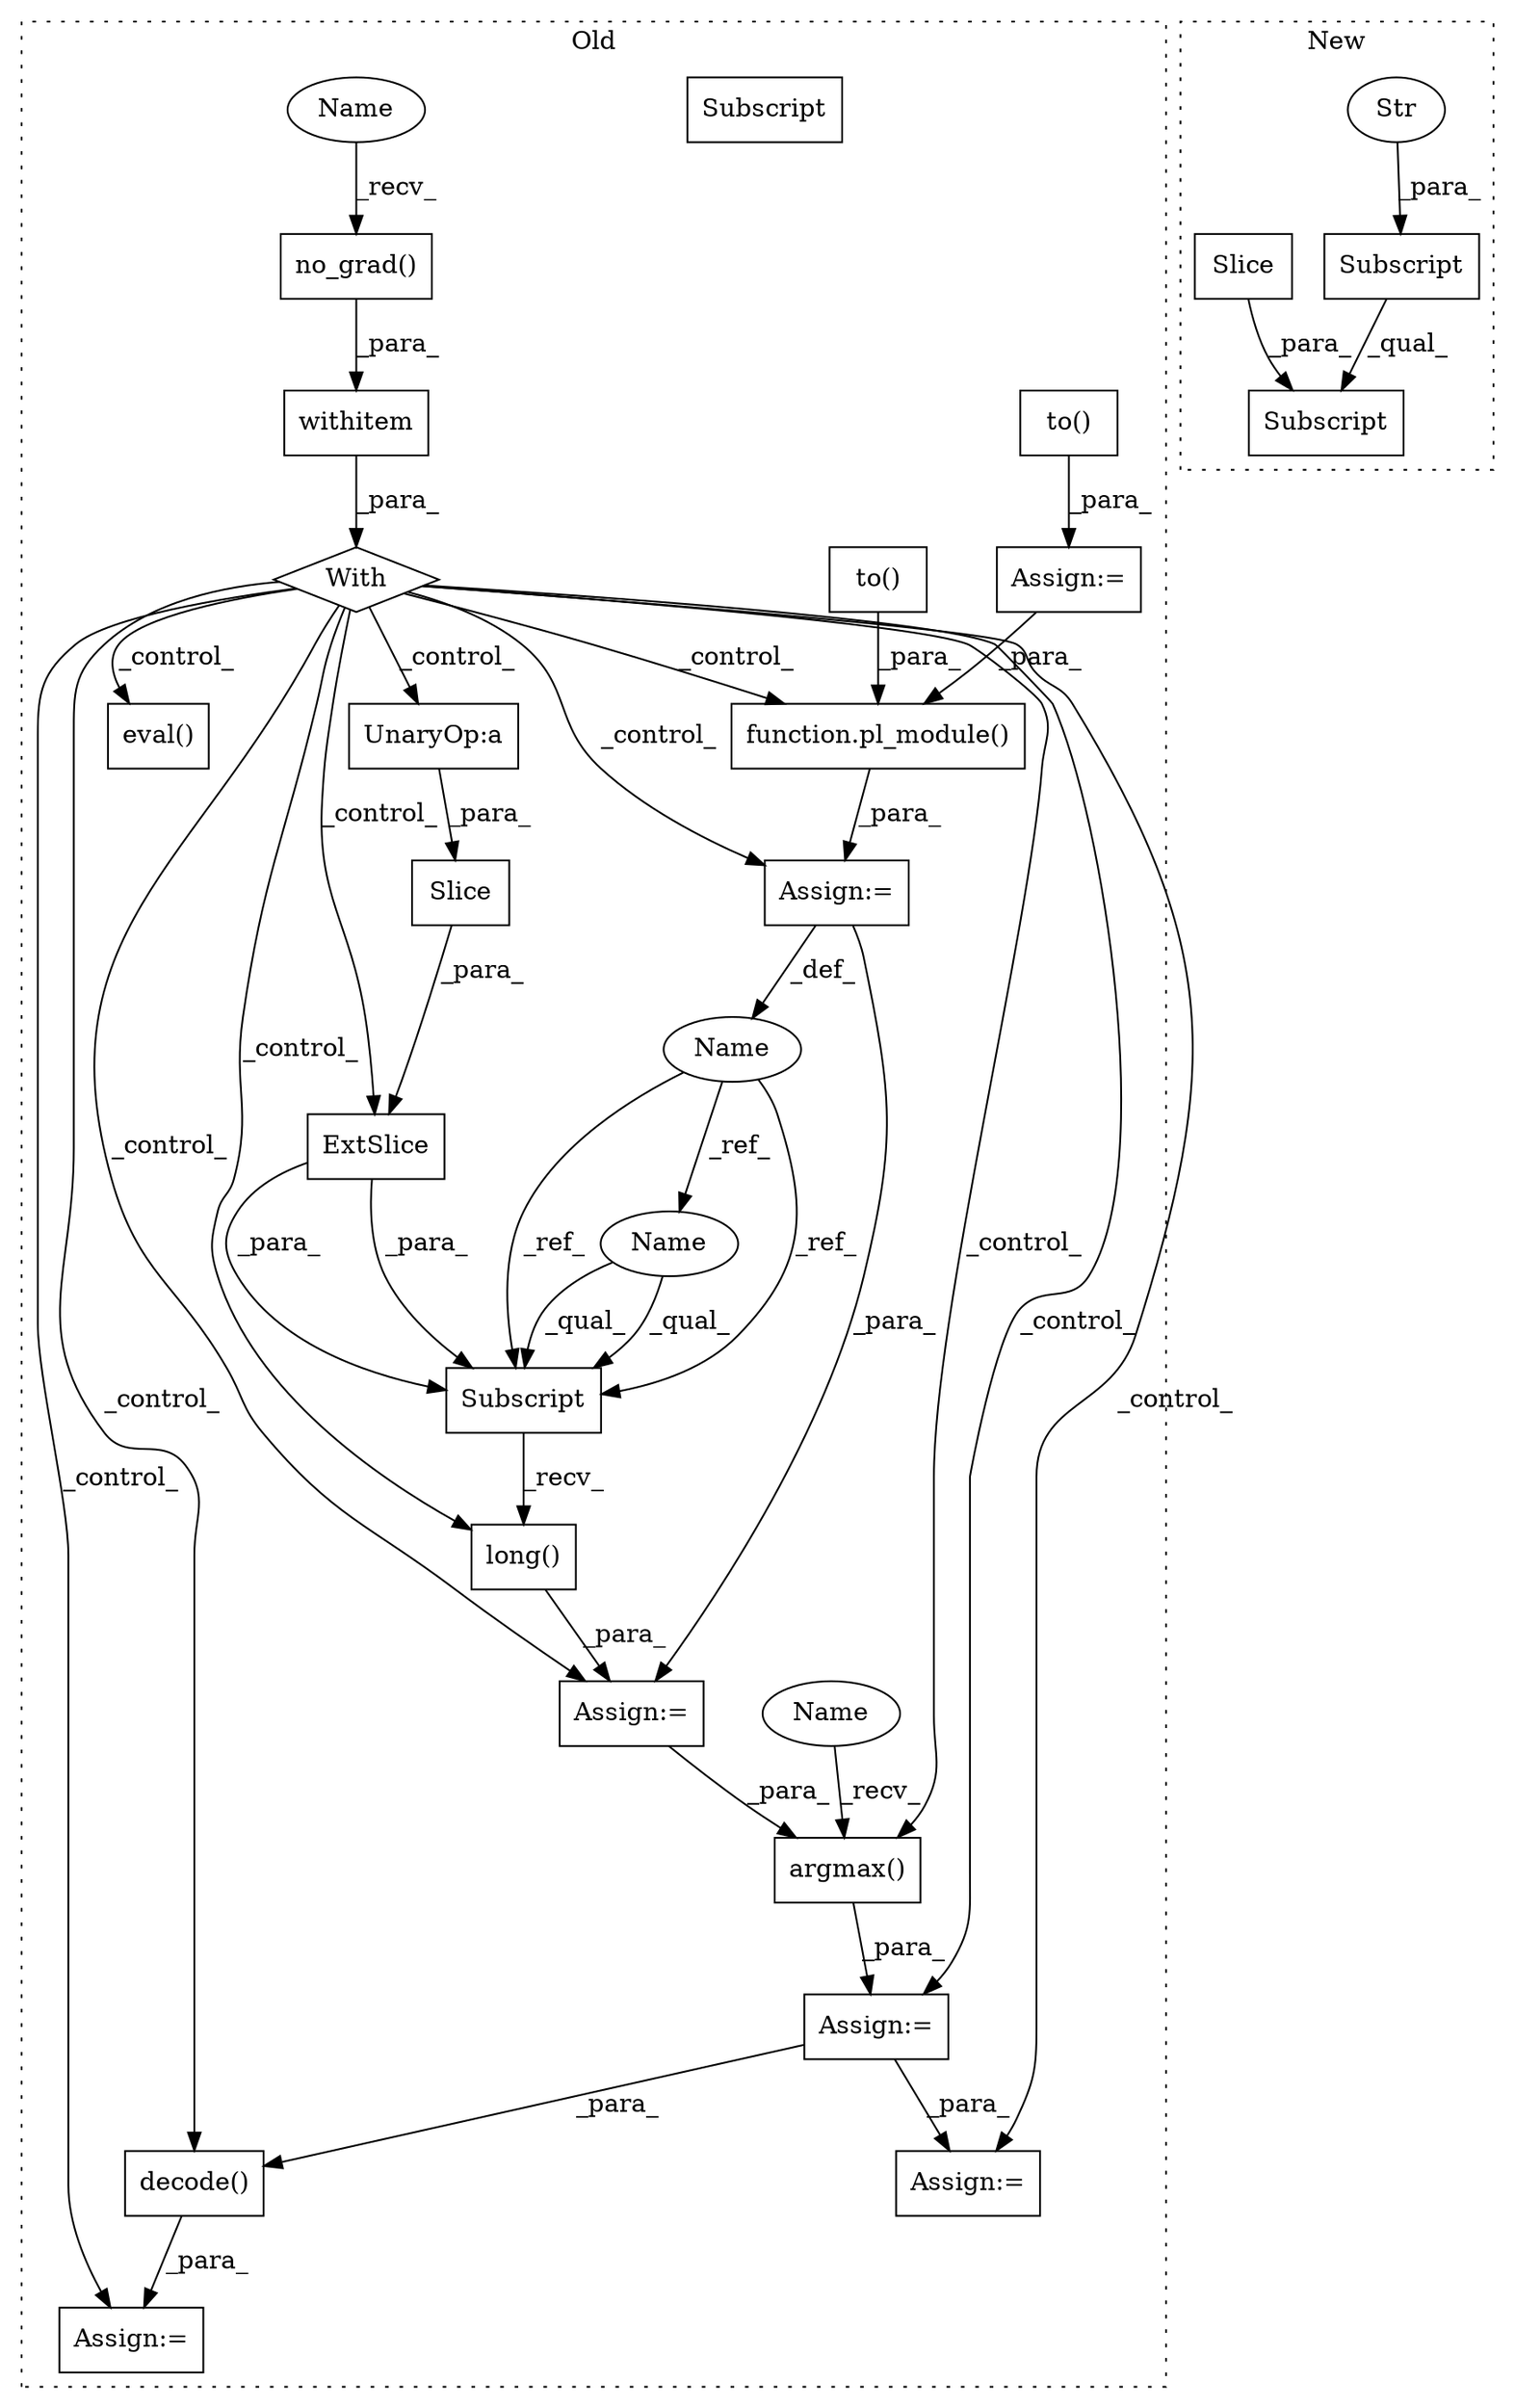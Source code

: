 digraph G {
subgraph cluster0 {
1 [label="decode()" a="75" s="17890,17918" l="21,16" shape="box"];
4 [label="Assign:=" a="68" s="17887" l="3" shape="box"];
6 [label="function.pl_module()" a="75" s="17646,17663" l="10,1" shape="box"];
7 [label="withitem" a="49" s="17571" l="5" shape="box"];
8 [label="UnaryOp:a" a="61" s="17704" l="24" shape="box"];
9 [label="argmax()" a="75" s="17764,17787" l="13,11" shape="box"];
10 [label="no_grad()" a="75" s="17571" l="15" shape="box"];
11 [label="Slice" a="80" s="17704" l="24" shape="box"];
12 [label="long()" a="75" s="17694" l="43" shape="box"];
13 [label="Name" a="87" s="17637" l="6" shape="ellipse"];
14 [label="Subscript" a="63" s="17694,0" l="36,0" shape="box"];
16 [label="With" a="39" s="17566,17576" l="5,28" shape="diamond"];
17 [label="eval()" a="75" s="17604" l="16" shape="box"];
18 [label="ExtSlice" a="85" s="17694" l="6" shape="box"];
19 [label="to()" a="75" s="17524,17545" l="5,1" shape="box"];
20 [label="Assign:=" a="68" s="17691" l="3" shape="box"];
21 [label="to()" a="75" s="17482,17506" l="8,1" shape="box"];
22 [label="Assign:=" a="68" s="17822" l="4" shape="box"];
23 [label="Assign:=" a="68" s="17643" l="3" shape="box"];
24 [label="Assign:=" a="68" s="17761" l="3" shape="box"];
25 [label="Assign:=" a="68" s="17521" l="3" shape="box"];
26 [label="Name" a="87" s="17764" l="5" shape="ellipse"];
27 [label="Name" a="87" s="17571" l="5" shape="ellipse"];
28 [label="Name" a="87" s="17694" l="6" shape="ellipse"];
29 [label="Subscript" a="63" s="17694,0" l="36,0" shape="box"];
label = "Old";
style="dotted";
}
subgraph cluster1 {
2 [label="Subscript" a="63" s="17761,0" l="15,0" shape="box"];
3 [label="Str" a="66" s="17769" l="6" shape="ellipse"];
5 [label="Subscript" a="63" s="17761,0" l="19,0" shape="box"];
15 [label="Slice" a="80" s="17777" l="2" shape="box"];
label = "New";
style="dotted";
}
1 -> 4 [label="_para_"];
2 -> 5 [label="_qual_"];
3 -> 2 [label="_para_"];
6 -> 23 [label="_para_"];
7 -> 16 [label="_para_"];
8 -> 11 [label="_para_"];
9 -> 24 [label="_para_"];
10 -> 7 [label="_para_"];
11 -> 18 [label="_para_"];
12 -> 20 [label="_para_"];
13 -> 28 [label="_ref_"];
13 -> 29 [label="_ref_"];
13 -> 29 [label="_ref_"];
15 -> 5 [label="_para_"];
16 -> 8 [label="_control_"];
16 -> 17 [label="_control_"];
16 -> 20 [label="_control_"];
16 -> 4 [label="_control_"];
16 -> 6 [label="_control_"];
16 -> 12 [label="_control_"];
16 -> 22 [label="_control_"];
16 -> 9 [label="_control_"];
16 -> 1 [label="_control_"];
16 -> 18 [label="_control_"];
16 -> 23 [label="_control_"];
16 -> 24 [label="_control_"];
18 -> 29 [label="_para_"];
18 -> 29 [label="_para_"];
19 -> 25 [label="_para_"];
20 -> 9 [label="_para_"];
21 -> 6 [label="_para_"];
23 -> 13 [label="_def_"];
23 -> 20 [label="_para_"];
24 -> 22 [label="_para_"];
24 -> 1 [label="_para_"];
25 -> 6 [label="_para_"];
26 -> 9 [label="_recv_"];
27 -> 10 [label="_recv_"];
28 -> 29 [label="_qual_"];
28 -> 29 [label="_qual_"];
29 -> 12 [label="_recv_"];
}